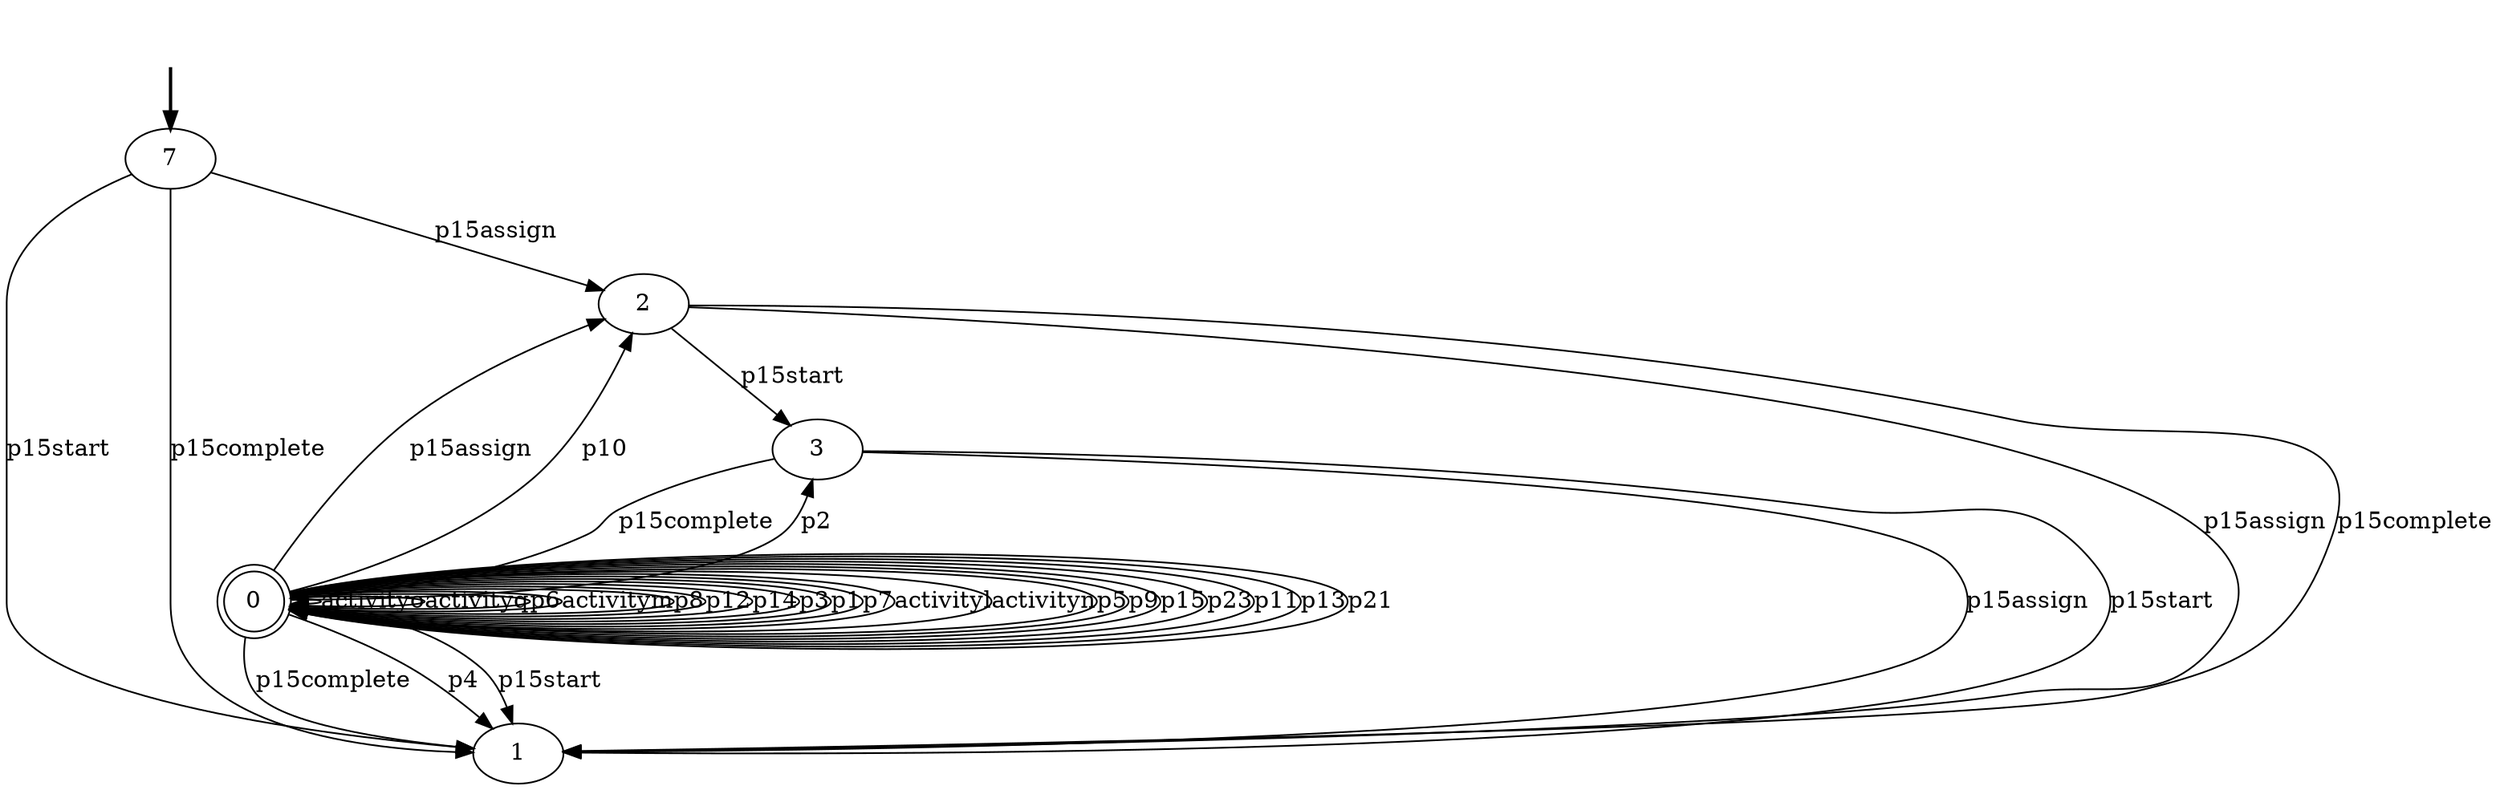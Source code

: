 digraph CombinedGraph {
		fake7 [style=invisible]
		7 [root=true]
		0 [shape=doublecircle]
		0 -> 0 [label=activityo]
		0 -> 0 [label=activityq]
		0 -> 0 [label=p6]
		0 -> 0 [label=activitym]
		0 -> 0 [label=p8]
		0 -> 3 [label=p2]
		0 -> 1 [label=p15complete]
		3 -> 1 [label=p15assign]
		7 -> 1 [label=p15start]
		3 -> 1 [label=p15start]
		0 -> 2 [label=p15assign]
		0 -> 2 [label=p10]
		0 -> 0 [label=p12]
		0 -> 0 [label=p14]
		3 -> 0 [label=p15complete]
		7 -> 1 [label=p15complete]
		0 -> 0 [label=p3]
		2 -> 3 [label=p15start]
		0 -> 0 [label=p1]
		7 -> 2 [label=p15assign]
		0 -> 0 [label=p7]
		0 -> 0 [label=activityl]
		fake7 -> 7 [style=bold]
		0 -> 0 [label=activityn]
		0 -> 0 [label=p5]
		0 -> 0 [label=p9]
		2 -> 1 [label=p15assign]
		0 -> 1 [label=p4]
		0 -> 0 [label=p15]
		0 -> 0 [label=p23]
		0 -> 0 [label=p11]
		2 -> 1 [label=p15complete]
		0 -> 1 [label=p15start]
		0 -> 0 [label=p13]
		0 -> 0 [label=p21]
}
